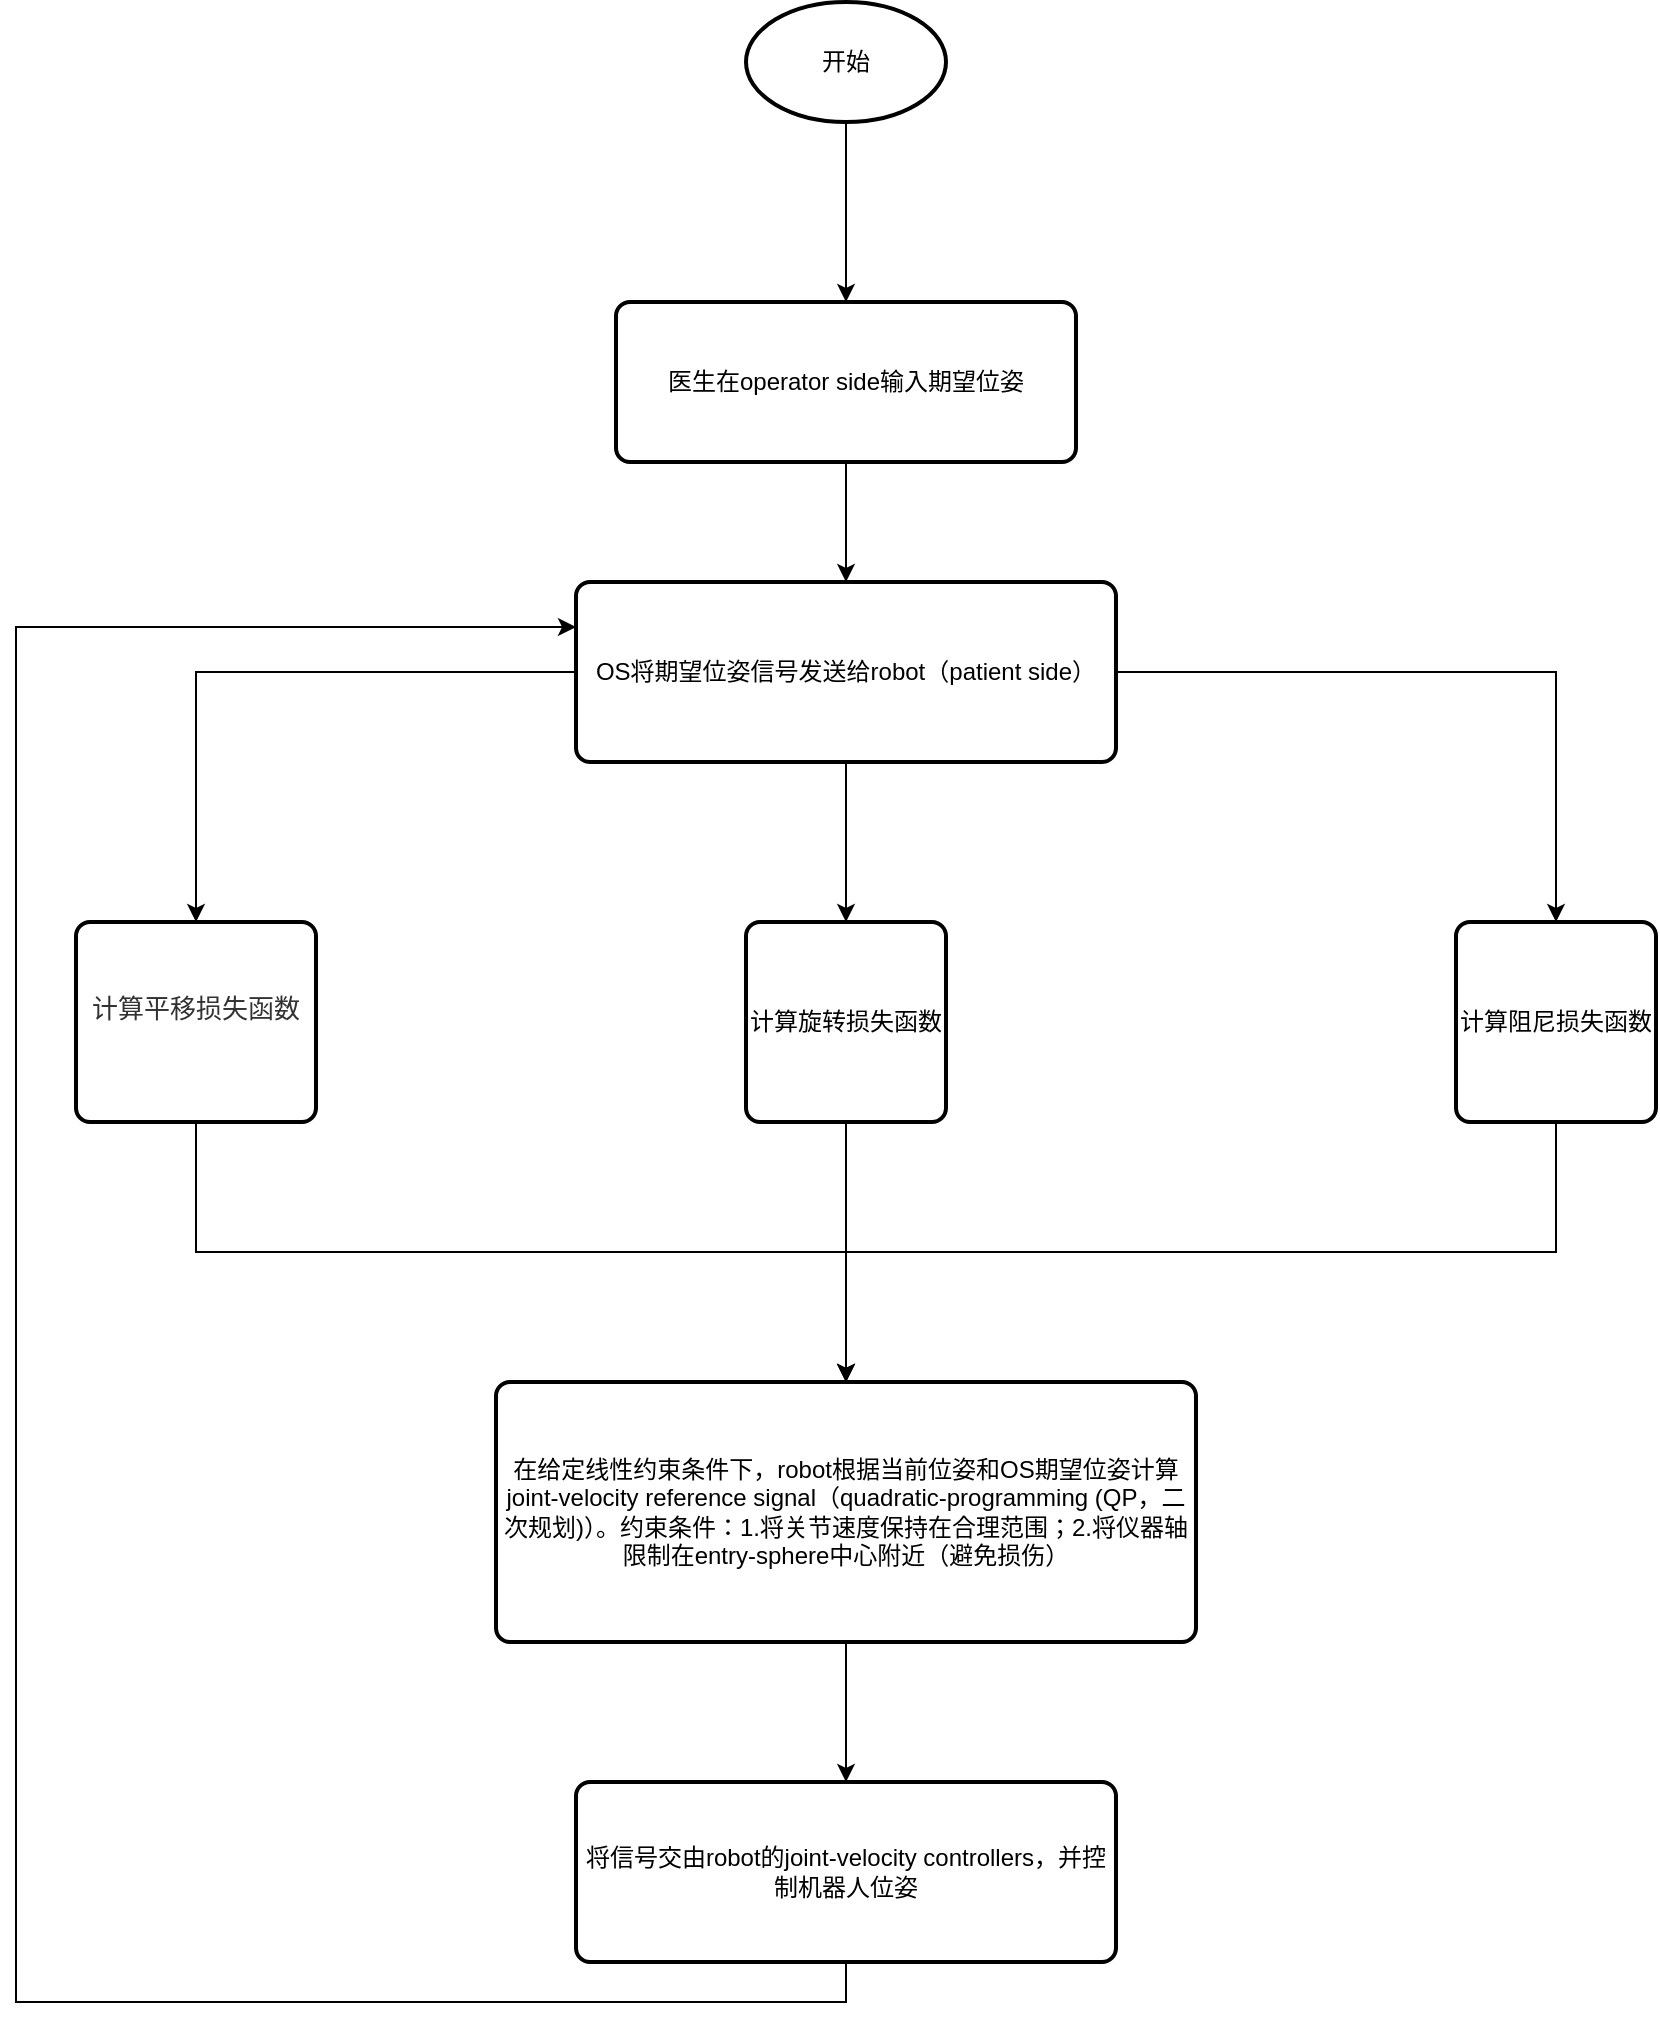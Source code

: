 <mxfile version="21.8.1" type="github">
  <diagram name="第 1 页" id="eGQYAnPUL8QZylnuPs7z">
    <mxGraphModel dx="1221" dy="630" grid="1" gridSize="10" guides="1" tooltips="1" connect="1" arrows="1" fold="1" page="1" pageScale="1" pageWidth="3300" pageHeight="4681" math="1" shadow="0">
      <root>
        <mxCell id="0" />
        <mxCell id="1" parent="0" />
        <mxCell id="VXAlaiL4U9Pdzu3FPUAU-9" style="edgeStyle=orthogonalEdgeStyle;rounded=0;orthogonalLoop=1;jettySize=auto;html=1;exitX=0.5;exitY=1;exitDx=0;exitDy=0;exitPerimeter=0;" edge="1" parent="1" source="VXAlaiL4U9Pdzu3FPUAU-1" target="VXAlaiL4U9Pdzu3FPUAU-2">
          <mxGeometry relative="1" as="geometry" />
        </mxCell>
        <mxCell id="VXAlaiL4U9Pdzu3FPUAU-1" value="开始" style="strokeWidth=2;html=1;shape=mxgraph.flowchart.start_1;whiteSpace=wrap;" vertex="1" parent="1">
          <mxGeometry x="395" y="90" width="100" height="60" as="geometry" />
        </mxCell>
        <mxCell id="VXAlaiL4U9Pdzu3FPUAU-10" style="edgeStyle=orthogonalEdgeStyle;rounded=0;orthogonalLoop=1;jettySize=auto;html=1;exitX=0.5;exitY=1;exitDx=0;exitDy=0;" edge="1" parent="1" source="VXAlaiL4U9Pdzu3FPUAU-2" target="VXAlaiL4U9Pdzu3FPUAU-3">
          <mxGeometry relative="1" as="geometry" />
        </mxCell>
        <mxCell id="VXAlaiL4U9Pdzu3FPUAU-2" value="医生在operator side输入期望位姿" style="rounded=1;whiteSpace=wrap;html=1;absoluteArcSize=1;arcSize=14;strokeWidth=2;" vertex="1" parent="1">
          <mxGeometry x="330" y="240" width="230" height="80" as="geometry" />
        </mxCell>
        <mxCell id="VXAlaiL4U9Pdzu3FPUAU-11" style="edgeStyle=orthogonalEdgeStyle;rounded=0;orthogonalLoop=1;jettySize=auto;html=1;entryX=0.5;entryY=0;entryDx=0;entryDy=0;" edge="1" parent="1" source="VXAlaiL4U9Pdzu3FPUAU-3" target="VXAlaiL4U9Pdzu3FPUAU-5">
          <mxGeometry relative="1" as="geometry" />
        </mxCell>
        <mxCell id="VXAlaiL4U9Pdzu3FPUAU-12" style="edgeStyle=orthogonalEdgeStyle;rounded=0;orthogonalLoop=1;jettySize=auto;html=1;exitX=0.5;exitY=1;exitDx=0;exitDy=0;" edge="1" parent="1" source="VXAlaiL4U9Pdzu3FPUAU-3" target="VXAlaiL4U9Pdzu3FPUAU-6">
          <mxGeometry relative="1" as="geometry" />
        </mxCell>
        <mxCell id="VXAlaiL4U9Pdzu3FPUAU-13" style="edgeStyle=orthogonalEdgeStyle;rounded=0;orthogonalLoop=1;jettySize=auto;html=1;exitX=1;exitY=0.5;exitDx=0;exitDy=0;entryX=0.5;entryY=0;entryDx=0;entryDy=0;" edge="1" parent="1" source="VXAlaiL4U9Pdzu3FPUAU-3" target="VXAlaiL4U9Pdzu3FPUAU-7">
          <mxGeometry relative="1" as="geometry" />
        </mxCell>
        <mxCell id="VXAlaiL4U9Pdzu3FPUAU-3" value="OS将期望位姿信号发送给robot（patient side）" style="rounded=1;whiteSpace=wrap;html=1;absoluteArcSize=1;arcSize=14;strokeWidth=2;" vertex="1" parent="1">
          <mxGeometry x="310" y="380" width="270" height="90" as="geometry" />
        </mxCell>
        <mxCell id="VXAlaiL4U9Pdzu3FPUAU-17" style="edgeStyle=orthogonalEdgeStyle;rounded=0;orthogonalLoop=1;jettySize=auto;html=1;" edge="1" parent="1" source="VXAlaiL4U9Pdzu3FPUAU-4" target="VXAlaiL4U9Pdzu3FPUAU-8">
          <mxGeometry relative="1" as="geometry" />
        </mxCell>
        <mxCell id="VXAlaiL4U9Pdzu3FPUAU-4" value="在给定线性约束条件下，robot根据当前位姿和OS期望位姿计算joint-velocity&amp;nbsp;reference&amp;nbsp;signal（quadratic-programming (QP，二次规划)）。约束条件：1.将关节速度保持在合理范围；2.将仪器轴限制在entry-sphere中心附近（避免损伤）" style="rounded=1;whiteSpace=wrap;html=1;absoluteArcSize=1;arcSize=14;strokeWidth=2;" vertex="1" parent="1">
          <mxGeometry x="270" y="780" width="350" height="130" as="geometry" />
        </mxCell>
        <mxCell id="VXAlaiL4U9Pdzu3FPUAU-14" style="edgeStyle=orthogonalEdgeStyle;rounded=0;orthogonalLoop=1;jettySize=auto;html=1;exitX=0.5;exitY=1;exitDx=0;exitDy=0;entryX=0.5;entryY=0;entryDx=0;entryDy=0;" edge="1" parent="1" source="VXAlaiL4U9Pdzu3FPUAU-5" target="VXAlaiL4U9Pdzu3FPUAU-4">
          <mxGeometry relative="1" as="geometry" />
        </mxCell>
        <mxCell id="VXAlaiL4U9Pdzu3FPUAU-5" value="&#xa;&lt;span style=&quot;color: rgb(50, 50, 50); font-family: 微软雅黑; font-size: 13px; font-style: normal; font-variant-ligatures: normal; font-variant-caps: normal; font-weight: 400; letter-spacing: normal; orphans: 2; text-align: center; text-indent: 0px; text-transform: none; widows: 2; word-spacing: 0px; -webkit-text-stroke-width: 0px; background-color: rgba(255, 255, 255, 0.01); text-decoration-thickness: initial; text-decoration-style: initial; text-decoration-color: initial; float: none; display: inline !important;&quot;&gt;计算平移损失函数&lt;/span&gt;&#xa;&#xa;" style="rounded=1;whiteSpace=wrap;html=1;absoluteArcSize=1;arcSize=14;strokeWidth=2;" vertex="1" parent="1">
          <mxGeometry x="60" y="550" width="120" height="100" as="geometry" />
        </mxCell>
        <mxCell id="VXAlaiL4U9Pdzu3FPUAU-15" style="edgeStyle=orthogonalEdgeStyle;rounded=0;orthogonalLoop=1;jettySize=auto;html=1;exitX=0.5;exitY=1;exitDx=0;exitDy=0;entryX=0.5;entryY=0;entryDx=0;entryDy=0;" edge="1" parent="1" source="VXAlaiL4U9Pdzu3FPUAU-6" target="VXAlaiL4U9Pdzu3FPUAU-4">
          <mxGeometry relative="1" as="geometry">
            <mxPoint x="455" y="740" as="targetPoint" />
          </mxGeometry>
        </mxCell>
        <mxCell id="VXAlaiL4U9Pdzu3FPUAU-6" value="计算旋转损失函数" style="rounded=1;whiteSpace=wrap;html=1;absoluteArcSize=1;arcSize=14;strokeWidth=2;" vertex="1" parent="1">
          <mxGeometry x="395" y="550" width="100" height="100" as="geometry" />
        </mxCell>
        <mxCell id="VXAlaiL4U9Pdzu3FPUAU-16" style="edgeStyle=orthogonalEdgeStyle;rounded=0;orthogonalLoop=1;jettySize=auto;html=1;exitX=0.5;exitY=1;exitDx=0;exitDy=0;entryX=0.5;entryY=0;entryDx=0;entryDy=0;" edge="1" parent="1" source="VXAlaiL4U9Pdzu3FPUAU-7" target="VXAlaiL4U9Pdzu3FPUAU-4">
          <mxGeometry relative="1" as="geometry" />
        </mxCell>
        <mxCell id="VXAlaiL4U9Pdzu3FPUAU-7" value="计算阻尼损失函数" style="rounded=1;whiteSpace=wrap;html=1;absoluteArcSize=1;arcSize=14;strokeWidth=2;" vertex="1" parent="1">
          <mxGeometry x="750" y="550" width="100" height="100" as="geometry" />
        </mxCell>
        <mxCell id="VXAlaiL4U9Pdzu3FPUAU-20" style="edgeStyle=orthogonalEdgeStyle;rounded=0;orthogonalLoop=1;jettySize=auto;html=1;exitX=0.5;exitY=1;exitDx=0;exitDy=0;entryX=0;entryY=0.25;entryDx=0;entryDy=0;" edge="1" parent="1" source="VXAlaiL4U9Pdzu3FPUAU-8" target="VXAlaiL4U9Pdzu3FPUAU-3">
          <mxGeometry relative="1" as="geometry">
            <Array as="points">
              <mxPoint x="445" y="1090" />
              <mxPoint x="30" y="1090" />
              <mxPoint x="30" y="403" />
            </Array>
          </mxGeometry>
        </mxCell>
        <mxCell id="VXAlaiL4U9Pdzu3FPUAU-8" value="将信号交由robot的joint-velocity controllers，并控制机器人位姿" style="rounded=1;whiteSpace=wrap;html=1;absoluteArcSize=1;arcSize=14;strokeWidth=2;" vertex="1" parent="1">
          <mxGeometry x="310" y="980" width="270" height="90" as="geometry" />
        </mxCell>
      </root>
    </mxGraphModel>
  </diagram>
</mxfile>
